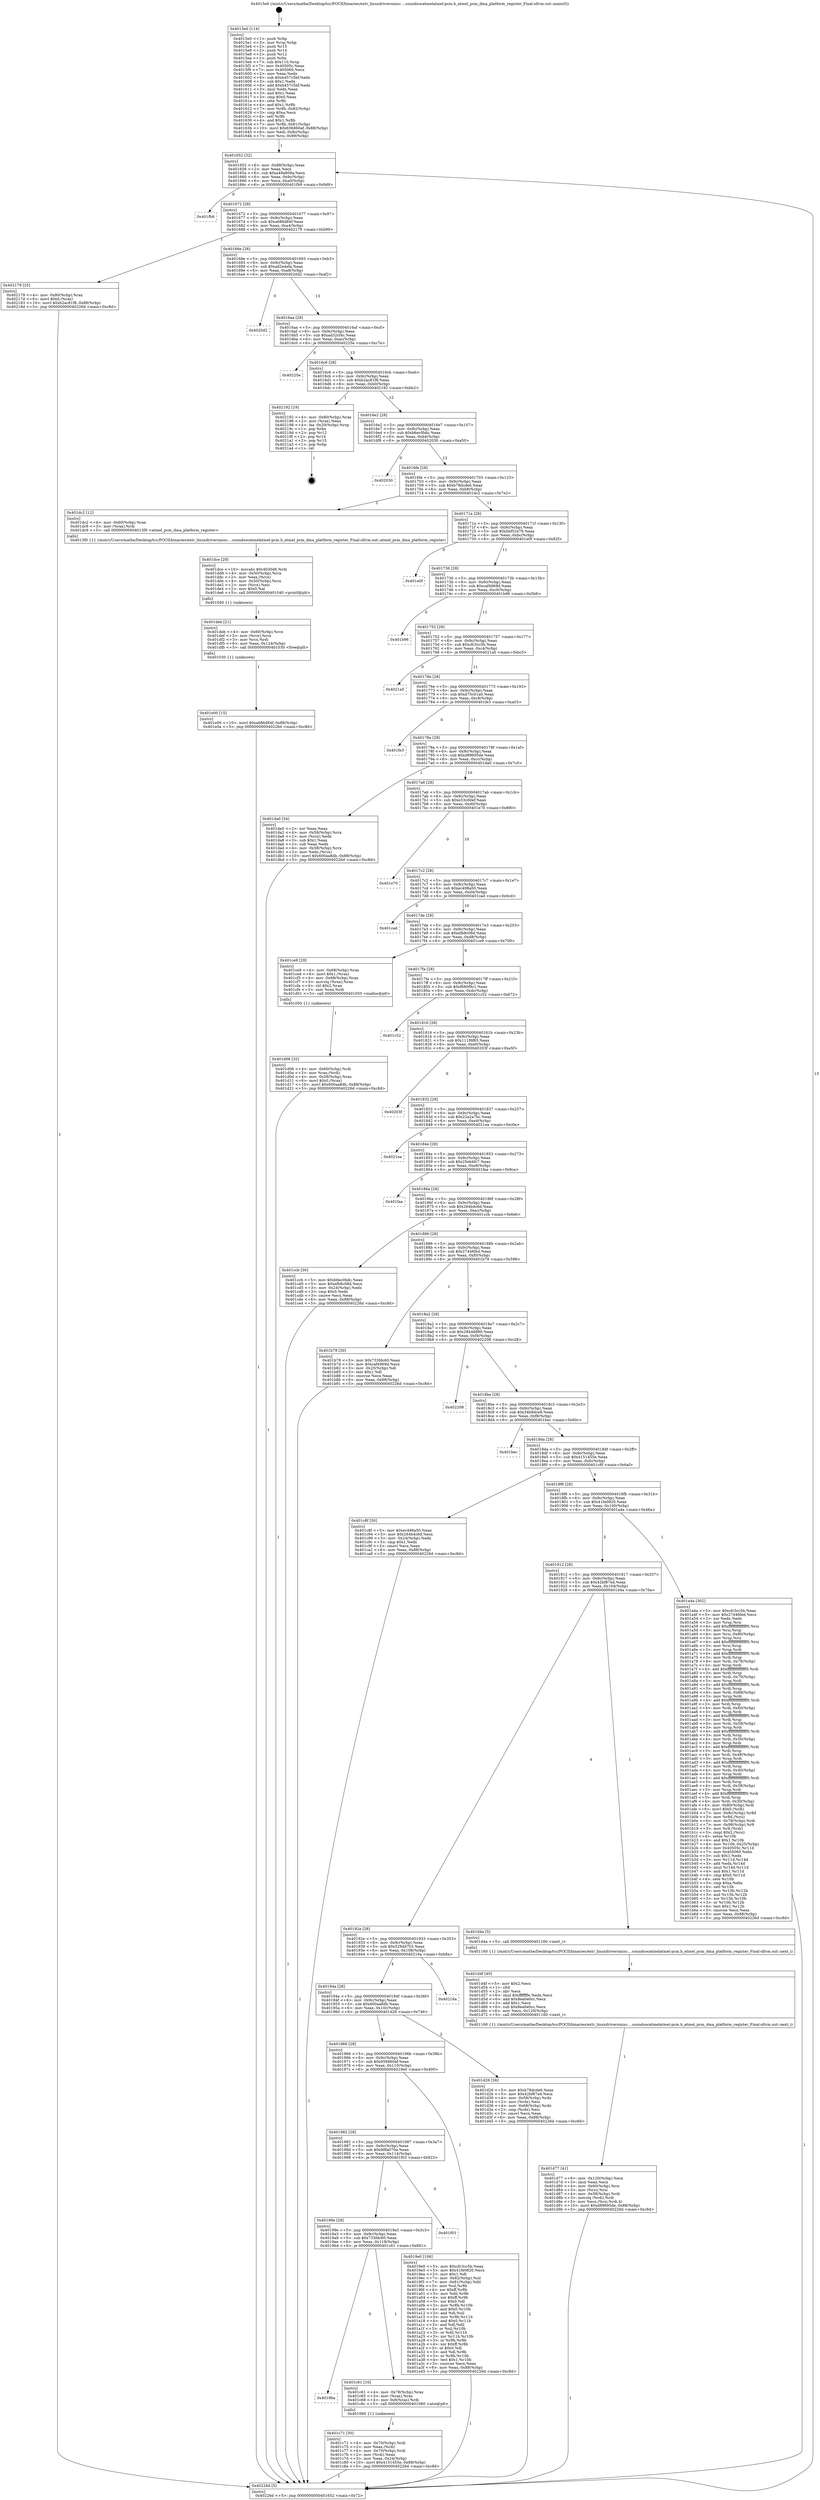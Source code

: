digraph "0x4015e0" {
  label = "0x4015e0 (/mnt/c/Users/mathe/Desktop/tcc/POCII/binaries/extr_linuxdriversmisc....soundsocatmelatmel-pcm.h_atmel_pcm_dma_platform_register_Final-ollvm.out::main(0))"
  labelloc = "t"
  node[shape=record]

  Entry [label="",width=0.3,height=0.3,shape=circle,fillcolor=black,style=filled]
  "0x401652" [label="{
     0x401652 [32]\l
     | [instrs]\l
     &nbsp;&nbsp;0x401652 \<+6\>: mov -0x88(%rbp),%eax\l
     &nbsp;&nbsp;0x401658 \<+2\>: mov %eax,%ecx\l
     &nbsp;&nbsp;0x40165a \<+6\>: sub $0xa49a808a,%ecx\l
     &nbsp;&nbsp;0x401660 \<+6\>: mov %eax,-0x9c(%rbp)\l
     &nbsp;&nbsp;0x401666 \<+6\>: mov %ecx,-0xa0(%rbp)\l
     &nbsp;&nbsp;0x40166c \<+6\>: je 0000000000401fb9 \<main+0x9d9\>\l
  }"]
  "0x401fb9" [label="{
     0x401fb9\l
  }", style=dashed]
  "0x401672" [label="{
     0x401672 [28]\l
     | [instrs]\l
     &nbsp;&nbsp;0x401672 \<+5\>: jmp 0000000000401677 \<main+0x97\>\l
     &nbsp;&nbsp;0x401677 \<+6\>: mov -0x9c(%rbp),%eax\l
     &nbsp;&nbsp;0x40167d \<+5\>: sub $0xa686d84f,%eax\l
     &nbsp;&nbsp;0x401682 \<+6\>: mov %eax,-0xa4(%rbp)\l
     &nbsp;&nbsp;0x401688 \<+6\>: je 0000000000402179 \<main+0xb99\>\l
  }"]
  Exit [label="",width=0.3,height=0.3,shape=circle,fillcolor=black,style=filled,peripheries=2]
  "0x402179" [label="{
     0x402179 [25]\l
     | [instrs]\l
     &nbsp;&nbsp;0x402179 \<+4\>: mov -0x80(%rbp),%rax\l
     &nbsp;&nbsp;0x40217d \<+6\>: movl $0x0,(%rax)\l
     &nbsp;&nbsp;0x402183 \<+10\>: movl $0xb2ac81f8,-0x88(%rbp)\l
     &nbsp;&nbsp;0x40218d \<+5\>: jmp 000000000040226d \<main+0xc8d\>\l
  }"]
  "0x40168e" [label="{
     0x40168e [28]\l
     | [instrs]\l
     &nbsp;&nbsp;0x40168e \<+5\>: jmp 0000000000401693 \<main+0xb3\>\l
     &nbsp;&nbsp;0x401693 \<+6\>: mov -0x9c(%rbp),%eax\l
     &nbsp;&nbsp;0x401699 \<+5\>: sub $0xad2e4efa,%eax\l
     &nbsp;&nbsp;0x40169e \<+6\>: mov %eax,-0xa8(%rbp)\l
     &nbsp;&nbsp;0x4016a4 \<+6\>: je 00000000004020d2 \<main+0xaf2\>\l
  }"]
  "0x401e00" [label="{
     0x401e00 [15]\l
     | [instrs]\l
     &nbsp;&nbsp;0x401e00 \<+10\>: movl $0xa686d84f,-0x88(%rbp)\l
     &nbsp;&nbsp;0x401e0a \<+5\>: jmp 000000000040226d \<main+0xc8d\>\l
  }"]
  "0x4020d2" [label="{
     0x4020d2\l
  }", style=dashed]
  "0x4016aa" [label="{
     0x4016aa [28]\l
     | [instrs]\l
     &nbsp;&nbsp;0x4016aa \<+5\>: jmp 00000000004016af \<main+0xcf\>\l
     &nbsp;&nbsp;0x4016af \<+6\>: mov -0x9c(%rbp),%eax\l
     &nbsp;&nbsp;0x4016b5 \<+5\>: sub $0xad32cf4c,%eax\l
     &nbsp;&nbsp;0x4016ba \<+6\>: mov %eax,-0xac(%rbp)\l
     &nbsp;&nbsp;0x4016c0 \<+6\>: je 000000000040225e \<main+0xc7e\>\l
  }"]
  "0x401deb" [label="{
     0x401deb [21]\l
     | [instrs]\l
     &nbsp;&nbsp;0x401deb \<+4\>: mov -0x60(%rbp),%rcx\l
     &nbsp;&nbsp;0x401def \<+3\>: mov (%rcx),%rcx\l
     &nbsp;&nbsp;0x401df2 \<+3\>: mov %rcx,%rdi\l
     &nbsp;&nbsp;0x401df5 \<+6\>: mov %eax,-0x124(%rbp)\l
     &nbsp;&nbsp;0x401dfb \<+5\>: call 0000000000401030 \<free@plt\>\l
     | [calls]\l
     &nbsp;&nbsp;0x401030 \{1\} (unknown)\l
  }"]
  "0x40225e" [label="{
     0x40225e\l
  }", style=dashed]
  "0x4016c6" [label="{
     0x4016c6 [28]\l
     | [instrs]\l
     &nbsp;&nbsp;0x4016c6 \<+5\>: jmp 00000000004016cb \<main+0xeb\>\l
     &nbsp;&nbsp;0x4016cb \<+6\>: mov -0x9c(%rbp),%eax\l
     &nbsp;&nbsp;0x4016d1 \<+5\>: sub $0xb2ac81f8,%eax\l
     &nbsp;&nbsp;0x4016d6 \<+6\>: mov %eax,-0xb0(%rbp)\l
     &nbsp;&nbsp;0x4016dc \<+6\>: je 0000000000402192 \<main+0xbb2\>\l
  }"]
  "0x401dce" [label="{
     0x401dce [29]\l
     | [instrs]\l
     &nbsp;&nbsp;0x401dce \<+10\>: movabs $0x4030d6,%rdi\l
     &nbsp;&nbsp;0x401dd8 \<+4\>: mov -0x50(%rbp),%rcx\l
     &nbsp;&nbsp;0x401ddc \<+2\>: mov %eax,(%rcx)\l
     &nbsp;&nbsp;0x401dde \<+4\>: mov -0x50(%rbp),%rcx\l
     &nbsp;&nbsp;0x401de2 \<+2\>: mov (%rcx),%esi\l
     &nbsp;&nbsp;0x401de4 \<+2\>: mov $0x0,%al\l
     &nbsp;&nbsp;0x401de6 \<+5\>: call 0000000000401040 \<printf@plt\>\l
     | [calls]\l
     &nbsp;&nbsp;0x401040 \{1\} (unknown)\l
  }"]
  "0x402192" [label="{
     0x402192 [19]\l
     | [instrs]\l
     &nbsp;&nbsp;0x402192 \<+4\>: mov -0x80(%rbp),%rax\l
     &nbsp;&nbsp;0x402196 \<+2\>: mov (%rax),%eax\l
     &nbsp;&nbsp;0x402198 \<+4\>: lea -0x20(%rbp),%rsp\l
     &nbsp;&nbsp;0x40219c \<+1\>: pop %rbx\l
     &nbsp;&nbsp;0x40219d \<+2\>: pop %r12\l
     &nbsp;&nbsp;0x40219f \<+2\>: pop %r14\l
     &nbsp;&nbsp;0x4021a1 \<+2\>: pop %r15\l
     &nbsp;&nbsp;0x4021a3 \<+1\>: pop %rbp\l
     &nbsp;&nbsp;0x4021a4 \<+1\>: ret\l
  }"]
  "0x4016e2" [label="{
     0x4016e2 [28]\l
     | [instrs]\l
     &nbsp;&nbsp;0x4016e2 \<+5\>: jmp 00000000004016e7 \<main+0x107\>\l
     &nbsp;&nbsp;0x4016e7 \<+6\>: mov -0x9c(%rbp),%eax\l
     &nbsp;&nbsp;0x4016ed \<+5\>: sub $0xb6ec0bdc,%eax\l
     &nbsp;&nbsp;0x4016f2 \<+6\>: mov %eax,-0xb4(%rbp)\l
     &nbsp;&nbsp;0x4016f8 \<+6\>: je 0000000000402030 \<main+0xa50\>\l
  }"]
  "0x401d77" [label="{
     0x401d77 [41]\l
     | [instrs]\l
     &nbsp;&nbsp;0x401d77 \<+6\>: mov -0x120(%rbp),%ecx\l
     &nbsp;&nbsp;0x401d7d \<+3\>: imul %eax,%ecx\l
     &nbsp;&nbsp;0x401d80 \<+4\>: mov -0x60(%rbp),%rsi\l
     &nbsp;&nbsp;0x401d84 \<+3\>: mov (%rsi),%rsi\l
     &nbsp;&nbsp;0x401d87 \<+4\>: mov -0x58(%rbp),%rdi\l
     &nbsp;&nbsp;0x401d8b \<+3\>: movslq (%rdi),%rdi\l
     &nbsp;&nbsp;0x401d8e \<+3\>: mov %ecx,(%rsi,%rdi,4)\l
     &nbsp;&nbsp;0x401d91 \<+10\>: movl $0xd89695de,-0x88(%rbp)\l
     &nbsp;&nbsp;0x401d9b \<+5\>: jmp 000000000040226d \<main+0xc8d\>\l
  }"]
  "0x402030" [label="{
     0x402030\l
  }", style=dashed]
  "0x4016fe" [label="{
     0x4016fe [28]\l
     | [instrs]\l
     &nbsp;&nbsp;0x4016fe \<+5\>: jmp 0000000000401703 \<main+0x123\>\l
     &nbsp;&nbsp;0x401703 \<+6\>: mov -0x9c(%rbp),%eax\l
     &nbsp;&nbsp;0x401709 \<+5\>: sub $0xb78dcde6,%eax\l
     &nbsp;&nbsp;0x40170e \<+6\>: mov %eax,-0xb8(%rbp)\l
     &nbsp;&nbsp;0x401714 \<+6\>: je 0000000000401dc2 \<main+0x7e2\>\l
  }"]
  "0x401d4f" [label="{
     0x401d4f [40]\l
     | [instrs]\l
     &nbsp;&nbsp;0x401d4f \<+5\>: mov $0x2,%ecx\l
     &nbsp;&nbsp;0x401d54 \<+1\>: cltd\l
     &nbsp;&nbsp;0x401d55 \<+2\>: idiv %ecx\l
     &nbsp;&nbsp;0x401d57 \<+6\>: imul $0xfffffffe,%edx,%ecx\l
     &nbsp;&nbsp;0x401d5d \<+6\>: add $0x8ea0e0cc,%ecx\l
     &nbsp;&nbsp;0x401d63 \<+3\>: add $0x1,%ecx\l
     &nbsp;&nbsp;0x401d66 \<+6\>: sub $0x8ea0e0cc,%ecx\l
     &nbsp;&nbsp;0x401d6c \<+6\>: mov %ecx,-0x120(%rbp)\l
     &nbsp;&nbsp;0x401d72 \<+5\>: call 0000000000401160 \<next_i\>\l
     | [calls]\l
     &nbsp;&nbsp;0x401160 \{1\} (/mnt/c/Users/mathe/Desktop/tcc/POCII/binaries/extr_linuxdriversmisc....soundsocatmelatmel-pcm.h_atmel_pcm_dma_platform_register_Final-ollvm.out::next_i)\l
  }"]
  "0x401dc2" [label="{
     0x401dc2 [12]\l
     | [instrs]\l
     &nbsp;&nbsp;0x401dc2 \<+4\>: mov -0x60(%rbp),%rax\l
     &nbsp;&nbsp;0x401dc6 \<+3\>: mov (%rax),%rdi\l
     &nbsp;&nbsp;0x401dc9 \<+5\>: call 00000000004013f0 \<atmel_pcm_dma_platform_register\>\l
     | [calls]\l
     &nbsp;&nbsp;0x4013f0 \{1\} (/mnt/c/Users/mathe/Desktop/tcc/POCII/binaries/extr_linuxdriversmisc....soundsocatmelatmel-pcm.h_atmel_pcm_dma_platform_register_Final-ollvm.out::atmel_pcm_dma_platform_register)\l
  }"]
  "0x40171a" [label="{
     0x40171a [28]\l
     | [instrs]\l
     &nbsp;&nbsp;0x40171a \<+5\>: jmp 000000000040171f \<main+0x13f\>\l
     &nbsp;&nbsp;0x40171f \<+6\>: mov -0x9c(%rbp),%eax\l
     &nbsp;&nbsp;0x401725 \<+5\>: sub $0xbbf52e78,%eax\l
     &nbsp;&nbsp;0x40172a \<+6\>: mov %eax,-0xbc(%rbp)\l
     &nbsp;&nbsp;0x401730 \<+6\>: je 0000000000401e0f \<main+0x82f\>\l
  }"]
  "0x401d06" [label="{
     0x401d06 [32]\l
     | [instrs]\l
     &nbsp;&nbsp;0x401d06 \<+4\>: mov -0x60(%rbp),%rdi\l
     &nbsp;&nbsp;0x401d0a \<+3\>: mov %rax,(%rdi)\l
     &nbsp;&nbsp;0x401d0d \<+4\>: mov -0x58(%rbp),%rax\l
     &nbsp;&nbsp;0x401d11 \<+6\>: movl $0x0,(%rax)\l
     &nbsp;&nbsp;0x401d17 \<+10\>: movl $0x600aa8db,-0x88(%rbp)\l
     &nbsp;&nbsp;0x401d21 \<+5\>: jmp 000000000040226d \<main+0xc8d\>\l
  }"]
  "0x401e0f" [label="{
     0x401e0f\l
  }", style=dashed]
  "0x401736" [label="{
     0x401736 [28]\l
     | [instrs]\l
     &nbsp;&nbsp;0x401736 \<+5\>: jmp 000000000040173b \<main+0x15b\>\l
     &nbsp;&nbsp;0x40173b \<+6\>: mov -0x9c(%rbp),%eax\l
     &nbsp;&nbsp;0x401741 \<+5\>: sub $0xcaf4969d,%eax\l
     &nbsp;&nbsp;0x401746 \<+6\>: mov %eax,-0xc0(%rbp)\l
     &nbsp;&nbsp;0x40174c \<+6\>: je 0000000000401b96 \<main+0x5b6\>\l
  }"]
  "0x401c71" [label="{
     0x401c71 [30]\l
     | [instrs]\l
     &nbsp;&nbsp;0x401c71 \<+4\>: mov -0x70(%rbp),%rdi\l
     &nbsp;&nbsp;0x401c75 \<+2\>: mov %eax,(%rdi)\l
     &nbsp;&nbsp;0x401c77 \<+4\>: mov -0x70(%rbp),%rdi\l
     &nbsp;&nbsp;0x401c7b \<+2\>: mov (%rdi),%eax\l
     &nbsp;&nbsp;0x401c7d \<+3\>: mov %eax,-0x24(%rbp)\l
     &nbsp;&nbsp;0x401c80 \<+10\>: movl $0x4151455e,-0x88(%rbp)\l
     &nbsp;&nbsp;0x401c8a \<+5\>: jmp 000000000040226d \<main+0xc8d\>\l
  }"]
  "0x401b96" [label="{
     0x401b96\l
  }", style=dashed]
  "0x401752" [label="{
     0x401752 [28]\l
     | [instrs]\l
     &nbsp;&nbsp;0x401752 \<+5\>: jmp 0000000000401757 \<main+0x177\>\l
     &nbsp;&nbsp;0x401757 \<+6\>: mov -0x9c(%rbp),%eax\l
     &nbsp;&nbsp;0x40175d \<+5\>: sub $0xcfc3cc5b,%eax\l
     &nbsp;&nbsp;0x401762 \<+6\>: mov %eax,-0xc4(%rbp)\l
     &nbsp;&nbsp;0x401768 \<+6\>: je 00000000004021a5 \<main+0xbc5\>\l
  }"]
  "0x4019ba" [label="{
     0x4019ba\l
  }", style=dashed]
  "0x4021a5" [label="{
     0x4021a5\l
  }", style=dashed]
  "0x40176e" [label="{
     0x40176e [28]\l
     | [instrs]\l
     &nbsp;&nbsp;0x40176e \<+5\>: jmp 0000000000401773 \<main+0x193\>\l
     &nbsp;&nbsp;0x401773 \<+6\>: mov -0x9c(%rbp),%eax\l
     &nbsp;&nbsp;0x401779 \<+5\>: sub $0xd75c01a0,%eax\l
     &nbsp;&nbsp;0x40177e \<+6\>: mov %eax,-0xc8(%rbp)\l
     &nbsp;&nbsp;0x401784 \<+6\>: je 0000000000401fe3 \<main+0xa03\>\l
  }"]
  "0x401c61" [label="{
     0x401c61 [16]\l
     | [instrs]\l
     &nbsp;&nbsp;0x401c61 \<+4\>: mov -0x78(%rbp),%rax\l
     &nbsp;&nbsp;0x401c65 \<+3\>: mov (%rax),%rax\l
     &nbsp;&nbsp;0x401c68 \<+4\>: mov 0x8(%rax),%rdi\l
     &nbsp;&nbsp;0x401c6c \<+5\>: call 0000000000401060 \<atoi@plt\>\l
     | [calls]\l
     &nbsp;&nbsp;0x401060 \{1\} (unknown)\l
  }"]
  "0x401fe3" [label="{
     0x401fe3\l
  }", style=dashed]
  "0x40178a" [label="{
     0x40178a [28]\l
     | [instrs]\l
     &nbsp;&nbsp;0x40178a \<+5\>: jmp 000000000040178f \<main+0x1af\>\l
     &nbsp;&nbsp;0x40178f \<+6\>: mov -0x9c(%rbp),%eax\l
     &nbsp;&nbsp;0x401795 \<+5\>: sub $0xd89695de,%eax\l
     &nbsp;&nbsp;0x40179a \<+6\>: mov %eax,-0xcc(%rbp)\l
     &nbsp;&nbsp;0x4017a0 \<+6\>: je 0000000000401da0 \<main+0x7c0\>\l
  }"]
  "0x40199e" [label="{
     0x40199e [28]\l
     | [instrs]\l
     &nbsp;&nbsp;0x40199e \<+5\>: jmp 00000000004019a3 \<main+0x3c3\>\l
     &nbsp;&nbsp;0x4019a3 \<+6\>: mov -0x9c(%rbp),%eax\l
     &nbsp;&nbsp;0x4019a9 \<+5\>: sub $0x733fdc60,%eax\l
     &nbsp;&nbsp;0x4019ae \<+6\>: mov %eax,-0x118(%rbp)\l
     &nbsp;&nbsp;0x4019b4 \<+6\>: je 0000000000401c61 \<main+0x681\>\l
  }"]
  "0x401da0" [label="{
     0x401da0 [34]\l
     | [instrs]\l
     &nbsp;&nbsp;0x401da0 \<+2\>: xor %eax,%eax\l
     &nbsp;&nbsp;0x401da2 \<+4\>: mov -0x58(%rbp),%rcx\l
     &nbsp;&nbsp;0x401da6 \<+2\>: mov (%rcx),%edx\l
     &nbsp;&nbsp;0x401da8 \<+3\>: sub $0x1,%eax\l
     &nbsp;&nbsp;0x401dab \<+2\>: sub %eax,%edx\l
     &nbsp;&nbsp;0x401dad \<+4\>: mov -0x58(%rbp),%rcx\l
     &nbsp;&nbsp;0x401db1 \<+2\>: mov %edx,(%rcx)\l
     &nbsp;&nbsp;0x401db3 \<+10\>: movl $0x600aa8db,-0x88(%rbp)\l
     &nbsp;&nbsp;0x401dbd \<+5\>: jmp 000000000040226d \<main+0xc8d\>\l
  }"]
  "0x4017a6" [label="{
     0x4017a6 [28]\l
     | [instrs]\l
     &nbsp;&nbsp;0x4017a6 \<+5\>: jmp 00000000004017ab \<main+0x1cb\>\l
     &nbsp;&nbsp;0x4017ab \<+6\>: mov -0x9c(%rbp),%eax\l
     &nbsp;&nbsp;0x4017b1 \<+5\>: sub $0xe33c60ef,%eax\l
     &nbsp;&nbsp;0x4017b6 \<+6\>: mov %eax,-0xd0(%rbp)\l
     &nbsp;&nbsp;0x4017bc \<+6\>: je 0000000000401e70 \<main+0x890\>\l
  }"]
  "0x401f03" [label="{
     0x401f03\l
  }", style=dashed]
  "0x401e70" [label="{
     0x401e70\l
  }", style=dashed]
  "0x4017c2" [label="{
     0x4017c2 [28]\l
     | [instrs]\l
     &nbsp;&nbsp;0x4017c2 \<+5\>: jmp 00000000004017c7 \<main+0x1e7\>\l
     &nbsp;&nbsp;0x4017c7 \<+6\>: mov -0x9c(%rbp),%eax\l
     &nbsp;&nbsp;0x4017cd \<+5\>: sub $0xec498a50,%eax\l
     &nbsp;&nbsp;0x4017d2 \<+6\>: mov %eax,-0xd4(%rbp)\l
     &nbsp;&nbsp;0x4017d8 \<+6\>: je 0000000000401cad \<main+0x6cd\>\l
  }"]
  "0x4015e0" [label="{
     0x4015e0 [114]\l
     | [instrs]\l
     &nbsp;&nbsp;0x4015e0 \<+1\>: push %rbp\l
     &nbsp;&nbsp;0x4015e1 \<+3\>: mov %rsp,%rbp\l
     &nbsp;&nbsp;0x4015e4 \<+2\>: push %r15\l
     &nbsp;&nbsp;0x4015e6 \<+2\>: push %r14\l
     &nbsp;&nbsp;0x4015e8 \<+2\>: push %r12\l
     &nbsp;&nbsp;0x4015ea \<+1\>: push %rbx\l
     &nbsp;&nbsp;0x4015eb \<+7\>: sub $0x110,%rsp\l
     &nbsp;&nbsp;0x4015f2 \<+7\>: mov 0x40505c,%eax\l
     &nbsp;&nbsp;0x4015f9 \<+7\>: mov 0x405060,%ecx\l
     &nbsp;&nbsp;0x401600 \<+2\>: mov %eax,%edx\l
     &nbsp;&nbsp;0x401602 \<+6\>: sub $0xb457c5bf,%edx\l
     &nbsp;&nbsp;0x401608 \<+3\>: sub $0x1,%edx\l
     &nbsp;&nbsp;0x40160b \<+6\>: add $0xb457c5bf,%edx\l
     &nbsp;&nbsp;0x401611 \<+3\>: imul %edx,%eax\l
     &nbsp;&nbsp;0x401614 \<+3\>: and $0x1,%eax\l
     &nbsp;&nbsp;0x401617 \<+3\>: cmp $0x0,%eax\l
     &nbsp;&nbsp;0x40161a \<+4\>: sete %r8b\l
     &nbsp;&nbsp;0x40161e \<+4\>: and $0x1,%r8b\l
     &nbsp;&nbsp;0x401622 \<+7\>: mov %r8b,-0x82(%rbp)\l
     &nbsp;&nbsp;0x401629 \<+3\>: cmp $0xa,%ecx\l
     &nbsp;&nbsp;0x40162c \<+4\>: setl %r8b\l
     &nbsp;&nbsp;0x401630 \<+4\>: and $0x1,%r8b\l
     &nbsp;&nbsp;0x401634 \<+7\>: mov %r8b,-0x81(%rbp)\l
     &nbsp;&nbsp;0x40163b \<+10\>: movl $0x656860af,-0x88(%rbp)\l
     &nbsp;&nbsp;0x401645 \<+6\>: mov %edi,-0x8c(%rbp)\l
     &nbsp;&nbsp;0x40164b \<+7\>: mov %rsi,-0x98(%rbp)\l
  }"]
  "0x401cad" [label="{
     0x401cad\l
  }", style=dashed]
  "0x4017de" [label="{
     0x4017de [28]\l
     | [instrs]\l
     &nbsp;&nbsp;0x4017de \<+5\>: jmp 00000000004017e3 \<main+0x203\>\l
     &nbsp;&nbsp;0x4017e3 \<+6\>: mov -0x9c(%rbp),%eax\l
     &nbsp;&nbsp;0x4017e9 \<+5\>: sub $0xefb8c08d,%eax\l
     &nbsp;&nbsp;0x4017ee \<+6\>: mov %eax,-0xd8(%rbp)\l
     &nbsp;&nbsp;0x4017f4 \<+6\>: je 0000000000401ce9 \<main+0x709\>\l
  }"]
  "0x40226d" [label="{
     0x40226d [5]\l
     | [instrs]\l
     &nbsp;&nbsp;0x40226d \<+5\>: jmp 0000000000401652 \<main+0x72\>\l
  }"]
  "0x401ce9" [label="{
     0x401ce9 [29]\l
     | [instrs]\l
     &nbsp;&nbsp;0x401ce9 \<+4\>: mov -0x68(%rbp),%rax\l
     &nbsp;&nbsp;0x401ced \<+6\>: movl $0x1,(%rax)\l
     &nbsp;&nbsp;0x401cf3 \<+4\>: mov -0x68(%rbp),%rax\l
     &nbsp;&nbsp;0x401cf7 \<+3\>: movslq (%rax),%rax\l
     &nbsp;&nbsp;0x401cfa \<+4\>: shl $0x2,%rax\l
     &nbsp;&nbsp;0x401cfe \<+3\>: mov %rax,%rdi\l
     &nbsp;&nbsp;0x401d01 \<+5\>: call 0000000000401050 \<malloc@plt\>\l
     | [calls]\l
     &nbsp;&nbsp;0x401050 \{1\} (unknown)\l
  }"]
  "0x4017fa" [label="{
     0x4017fa [28]\l
     | [instrs]\l
     &nbsp;&nbsp;0x4017fa \<+5\>: jmp 00000000004017ff \<main+0x21f\>\l
     &nbsp;&nbsp;0x4017ff \<+6\>: mov -0x9c(%rbp),%eax\l
     &nbsp;&nbsp;0x401805 \<+5\>: sub $0xf680f9c1,%eax\l
     &nbsp;&nbsp;0x40180a \<+6\>: mov %eax,-0xdc(%rbp)\l
     &nbsp;&nbsp;0x401810 \<+6\>: je 0000000000401c52 \<main+0x672\>\l
  }"]
  "0x401982" [label="{
     0x401982 [28]\l
     | [instrs]\l
     &nbsp;&nbsp;0x401982 \<+5\>: jmp 0000000000401987 \<main+0x3a7\>\l
     &nbsp;&nbsp;0x401987 \<+6\>: mov -0x9c(%rbp),%eax\l
     &nbsp;&nbsp;0x40198d \<+5\>: sub $0x68fa070e,%eax\l
     &nbsp;&nbsp;0x401992 \<+6\>: mov %eax,-0x114(%rbp)\l
     &nbsp;&nbsp;0x401998 \<+6\>: je 0000000000401f03 \<main+0x923\>\l
  }"]
  "0x401c52" [label="{
     0x401c52\l
  }", style=dashed]
  "0x401816" [label="{
     0x401816 [28]\l
     | [instrs]\l
     &nbsp;&nbsp;0x401816 \<+5\>: jmp 000000000040181b \<main+0x23b\>\l
     &nbsp;&nbsp;0x40181b \<+6\>: mov -0x9c(%rbp),%eax\l
     &nbsp;&nbsp;0x401821 \<+5\>: sub $0x111f6f65,%eax\l
     &nbsp;&nbsp;0x401826 \<+6\>: mov %eax,-0xe0(%rbp)\l
     &nbsp;&nbsp;0x40182c \<+6\>: je 000000000040203f \<main+0xa5f\>\l
  }"]
  "0x4019e0" [label="{
     0x4019e0 [106]\l
     | [instrs]\l
     &nbsp;&nbsp;0x4019e0 \<+5\>: mov $0xcfc3cc5b,%eax\l
     &nbsp;&nbsp;0x4019e5 \<+5\>: mov $0x41fe0820,%ecx\l
     &nbsp;&nbsp;0x4019ea \<+2\>: mov $0x1,%dl\l
     &nbsp;&nbsp;0x4019ec \<+7\>: mov -0x82(%rbp),%sil\l
     &nbsp;&nbsp;0x4019f3 \<+7\>: mov -0x81(%rbp),%dil\l
     &nbsp;&nbsp;0x4019fa \<+3\>: mov %sil,%r8b\l
     &nbsp;&nbsp;0x4019fd \<+4\>: xor $0xff,%r8b\l
     &nbsp;&nbsp;0x401a01 \<+3\>: mov %dil,%r9b\l
     &nbsp;&nbsp;0x401a04 \<+4\>: xor $0xff,%r9b\l
     &nbsp;&nbsp;0x401a08 \<+3\>: xor $0x0,%dl\l
     &nbsp;&nbsp;0x401a0b \<+3\>: mov %r8b,%r10b\l
     &nbsp;&nbsp;0x401a0e \<+4\>: and $0x0,%r10b\l
     &nbsp;&nbsp;0x401a12 \<+3\>: and %dl,%sil\l
     &nbsp;&nbsp;0x401a15 \<+3\>: mov %r9b,%r11b\l
     &nbsp;&nbsp;0x401a18 \<+4\>: and $0x0,%r11b\l
     &nbsp;&nbsp;0x401a1c \<+3\>: and %dl,%dil\l
     &nbsp;&nbsp;0x401a1f \<+3\>: or %sil,%r10b\l
     &nbsp;&nbsp;0x401a22 \<+3\>: or %dil,%r11b\l
     &nbsp;&nbsp;0x401a25 \<+3\>: xor %r11b,%r10b\l
     &nbsp;&nbsp;0x401a28 \<+3\>: or %r9b,%r8b\l
     &nbsp;&nbsp;0x401a2b \<+4\>: xor $0xff,%r8b\l
     &nbsp;&nbsp;0x401a2f \<+3\>: or $0x0,%dl\l
     &nbsp;&nbsp;0x401a32 \<+3\>: and %dl,%r8b\l
     &nbsp;&nbsp;0x401a35 \<+3\>: or %r8b,%r10b\l
     &nbsp;&nbsp;0x401a38 \<+4\>: test $0x1,%r10b\l
     &nbsp;&nbsp;0x401a3c \<+3\>: cmovne %ecx,%eax\l
     &nbsp;&nbsp;0x401a3f \<+6\>: mov %eax,-0x88(%rbp)\l
     &nbsp;&nbsp;0x401a45 \<+5\>: jmp 000000000040226d \<main+0xc8d\>\l
  }"]
  "0x40203f" [label="{
     0x40203f\l
  }", style=dashed]
  "0x401832" [label="{
     0x401832 [28]\l
     | [instrs]\l
     &nbsp;&nbsp;0x401832 \<+5\>: jmp 0000000000401837 \<main+0x257\>\l
     &nbsp;&nbsp;0x401837 \<+6\>: mov -0x9c(%rbp),%eax\l
     &nbsp;&nbsp;0x40183d \<+5\>: sub $0x22a2a7bc,%eax\l
     &nbsp;&nbsp;0x401842 \<+6\>: mov %eax,-0xe4(%rbp)\l
     &nbsp;&nbsp;0x401848 \<+6\>: je 00000000004021ea \<main+0xc0a\>\l
  }"]
  "0x401966" [label="{
     0x401966 [28]\l
     | [instrs]\l
     &nbsp;&nbsp;0x401966 \<+5\>: jmp 000000000040196b \<main+0x38b\>\l
     &nbsp;&nbsp;0x40196b \<+6\>: mov -0x9c(%rbp),%eax\l
     &nbsp;&nbsp;0x401971 \<+5\>: sub $0x656860af,%eax\l
     &nbsp;&nbsp;0x401976 \<+6\>: mov %eax,-0x110(%rbp)\l
     &nbsp;&nbsp;0x40197c \<+6\>: je 00000000004019e0 \<main+0x400\>\l
  }"]
  "0x4021ea" [label="{
     0x4021ea\l
  }", style=dashed]
  "0x40184e" [label="{
     0x40184e [28]\l
     | [instrs]\l
     &nbsp;&nbsp;0x40184e \<+5\>: jmp 0000000000401853 \<main+0x273\>\l
     &nbsp;&nbsp;0x401853 \<+6\>: mov -0x9c(%rbp),%eax\l
     &nbsp;&nbsp;0x401859 \<+5\>: sub $0x25eb4fc7,%eax\l
     &nbsp;&nbsp;0x40185e \<+6\>: mov %eax,-0xe8(%rbp)\l
     &nbsp;&nbsp;0x401864 \<+6\>: je 0000000000401faa \<main+0x9ca\>\l
  }"]
  "0x401d26" [label="{
     0x401d26 [36]\l
     | [instrs]\l
     &nbsp;&nbsp;0x401d26 \<+5\>: mov $0xb78dcde6,%eax\l
     &nbsp;&nbsp;0x401d2b \<+5\>: mov $0x42bf87ed,%ecx\l
     &nbsp;&nbsp;0x401d30 \<+4\>: mov -0x58(%rbp),%rdx\l
     &nbsp;&nbsp;0x401d34 \<+2\>: mov (%rdx),%esi\l
     &nbsp;&nbsp;0x401d36 \<+4\>: mov -0x68(%rbp),%rdx\l
     &nbsp;&nbsp;0x401d3a \<+2\>: cmp (%rdx),%esi\l
     &nbsp;&nbsp;0x401d3c \<+3\>: cmovl %ecx,%eax\l
     &nbsp;&nbsp;0x401d3f \<+6\>: mov %eax,-0x88(%rbp)\l
     &nbsp;&nbsp;0x401d45 \<+5\>: jmp 000000000040226d \<main+0xc8d\>\l
  }"]
  "0x401faa" [label="{
     0x401faa\l
  }", style=dashed]
  "0x40186a" [label="{
     0x40186a [28]\l
     | [instrs]\l
     &nbsp;&nbsp;0x40186a \<+5\>: jmp 000000000040186f \<main+0x28f\>\l
     &nbsp;&nbsp;0x40186f \<+6\>: mov -0x9c(%rbp),%eax\l
     &nbsp;&nbsp;0x401875 \<+5\>: sub $0x264b4c6d,%eax\l
     &nbsp;&nbsp;0x40187a \<+6\>: mov %eax,-0xec(%rbp)\l
     &nbsp;&nbsp;0x401880 \<+6\>: je 0000000000401ccb \<main+0x6eb\>\l
  }"]
  "0x40194a" [label="{
     0x40194a [28]\l
     | [instrs]\l
     &nbsp;&nbsp;0x40194a \<+5\>: jmp 000000000040194f \<main+0x36f\>\l
     &nbsp;&nbsp;0x40194f \<+6\>: mov -0x9c(%rbp),%eax\l
     &nbsp;&nbsp;0x401955 \<+5\>: sub $0x600aa8db,%eax\l
     &nbsp;&nbsp;0x40195a \<+6\>: mov %eax,-0x10c(%rbp)\l
     &nbsp;&nbsp;0x401960 \<+6\>: je 0000000000401d26 \<main+0x746\>\l
  }"]
  "0x401ccb" [label="{
     0x401ccb [30]\l
     | [instrs]\l
     &nbsp;&nbsp;0x401ccb \<+5\>: mov $0xb6ec0bdc,%eax\l
     &nbsp;&nbsp;0x401cd0 \<+5\>: mov $0xefb8c08d,%ecx\l
     &nbsp;&nbsp;0x401cd5 \<+3\>: mov -0x24(%rbp),%edx\l
     &nbsp;&nbsp;0x401cd8 \<+3\>: cmp $0x0,%edx\l
     &nbsp;&nbsp;0x401cdb \<+3\>: cmove %ecx,%eax\l
     &nbsp;&nbsp;0x401cde \<+6\>: mov %eax,-0x88(%rbp)\l
     &nbsp;&nbsp;0x401ce4 \<+5\>: jmp 000000000040226d \<main+0xc8d\>\l
  }"]
  "0x401886" [label="{
     0x401886 [28]\l
     | [instrs]\l
     &nbsp;&nbsp;0x401886 \<+5\>: jmp 000000000040188b \<main+0x2ab\>\l
     &nbsp;&nbsp;0x40188b \<+6\>: mov -0x9c(%rbp),%eax\l
     &nbsp;&nbsp;0x401891 \<+5\>: sub $0x27446fed,%eax\l
     &nbsp;&nbsp;0x401896 \<+6\>: mov %eax,-0xf0(%rbp)\l
     &nbsp;&nbsp;0x40189c \<+6\>: je 0000000000401b78 \<main+0x598\>\l
  }"]
  "0x40216a" [label="{
     0x40216a\l
  }", style=dashed]
  "0x401b78" [label="{
     0x401b78 [30]\l
     | [instrs]\l
     &nbsp;&nbsp;0x401b78 \<+5\>: mov $0x733fdc60,%eax\l
     &nbsp;&nbsp;0x401b7d \<+5\>: mov $0xcaf4969d,%ecx\l
     &nbsp;&nbsp;0x401b82 \<+3\>: mov -0x25(%rbp),%dl\l
     &nbsp;&nbsp;0x401b85 \<+3\>: test $0x1,%dl\l
     &nbsp;&nbsp;0x401b88 \<+3\>: cmovne %ecx,%eax\l
     &nbsp;&nbsp;0x401b8b \<+6\>: mov %eax,-0x88(%rbp)\l
     &nbsp;&nbsp;0x401b91 \<+5\>: jmp 000000000040226d \<main+0xc8d\>\l
  }"]
  "0x4018a2" [label="{
     0x4018a2 [28]\l
     | [instrs]\l
     &nbsp;&nbsp;0x4018a2 \<+5\>: jmp 00000000004018a7 \<main+0x2c7\>\l
     &nbsp;&nbsp;0x4018a7 \<+6\>: mov -0x9c(%rbp),%eax\l
     &nbsp;&nbsp;0x4018ad \<+5\>: sub $0x28448999,%eax\l
     &nbsp;&nbsp;0x4018b2 \<+6\>: mov %eax,-0xf4(%rbp)\l
     &nbsp;&nbsp;0x4018b8 \<+6\>: je 0000000000402208 \<main+0xc28\>\l
  }"]
  "0x40192e" [label="{
     0x40192e [28]\l
     | [instrs]\l
     &nbsp;&nbsp;0x40192e \<+5\>: jmp 0000000000401933 \<main+0x353\>\l
     &nbsp;&nbsp;0x401933 \<+6\>: mov -0x9c(%rbp),%eax\l
     &nbsp;&nbsp;0x401939 \<+5\>: sub $0x529dd703,%eax\l
     &nbsp;&nbsp;0x40193e \<+6\>: mov %eax,-0x108(%rbp)\l
     &nbsp;&nbsp;0x401944 \<+6\>: je 000000000040216a \<main+0xb8a\>\l
  }"]
  "0x402208" [label="{
     0x402208\l
  }", style=dashed]
  "0x4018be" [label="{
     0x4018be [28]\l
     | [instrs]\l
     &nbsp;&nbsp;0x4018be \<+5\>: jmp 00000000004018c3 \<main+0x2e3\>\l
     &nbsp;&nbsp;0x4018c3 \<+6\>: mov -0x9c(%rbp),%eax\l
     &nbsp;&nbsp;0x4018c9 \<+5\>: sub $0x34b8dce8,%eax\l
     &nbsp;&nbsp;0x4018ce \<+6\>: mov %eax,-0xf8(%rbp)\l
     &nbsp;&nbsp;0x4018d4 \<+6\>: je 0000000000401bec \<main+0x60c\>\l
  }"]
  "0x401d4a" [label="{
     0x401d4a [5]\l
     | [instrs]\l
     &nbsp;&nbsp;0x401d4a \<+5\>: call 0000000000401160 \<next_i\>\l
     | [calls]\l
     &nbsp;&nbsp;0x401160 \{1\} (/mnt/c/Users/mathe/Desktop/tcc/POCII/binaries/extr_linuxdriversmisc....soundsocatmelatmel-pcm.h_atmel_pcm_dma_platform_register_Final-ollvm.out::next_i)\l
  }"]
  "0x401bec" [label="{
     0x401bec\l
  }", style=dashed]
  "0x4018da" [label="{
     0x4018da [28]\l
     | [instrs]\l
     &nbsp;&nbsp;0x4018da \<+5\>: jmp 00000000004018df \<main+0x2ff\>\l
     &nbsp;&nbsp;0x4018df \<+6\>: mov -0x9c(%rbp),%eax\l
     &nbsp;&nbsp;0x4018e5 \<+5\>: sub $0x4151455e,%eax\l
     &nbsp;&nbsp;0x4018ea \<+6\>: mov %eax,-0xfc(%rbp)\l
     &nbsp;&nbsp;0x4018f0 \<+6\>: je 0000000000401c8f \<main+0x6af\>\l
  }"]
  "0x401912" [label="{
     0x401912 [28]\l
     | [instrs]\l
     &nbsp;&nbsp;0x401912 \<+5\>: jmp 0000000000401917 \<main+0x337\>\l
     &nbsp;&nbsp;0x401917 \<+6\>: mov -0x9c(%rbp),%eax\l
     &nbsp;&nbsp;0x40191d \<+5\>: sub $0x42bf87ed,%eax\l
     &nbsp;&nbsp;0x401922 \<+6\>: mov %eax,-0x104(%rbp)\l
     &nbsp;&nbsp;0x401928 \<+6\>: je 0000000000401d4a \<main+0x76a\>\l
  }"]
  "0x401c8f" [label="{
     0x401c8f [30]\l
     | [instrs]\l
     &nbsp;&nbsp;0x401c8f \<+5\>: mov $0xec498a50,%eax\l
     &nbsp;&nbsp;0x401c94 \<+5\>: mov $0x264b4c6d,%ecx\l
     &nbsp;&nbsp;0x401c99 \<+3\>: mov -0x24(%rbp),%edx\l
     &nbsp;&nbsp;0x401c9c \<+3\>: cmp $0x1,%edx\l
     &nbsp;&nbsp;0x401c9f \<+3\>: cmovl %ecx,%eax\l
     &nbsp;&nbsp;0x401ca2 \<+6\>: mov %eax,-0x88(%rbp)\l
     &nbsp;&nbsp;0x401ca8 \<+5\>: jmp 000000000040226d \<main+0xc8d\>\l
  }"]
  "0x4018f6" [label="{
     0x4018f6 [28]\l
     | [instrs]\l
     &nbsp;&nbsp;0x4018f6 \<+5\>: jmp 00000000004018fb \<main+0x31b\>\l
     &nbsp;&nbsp;0x4018fb \<+6\>: mov -0x9c(%rbp),%eax\l
     &nbsp;&nbsp;0x401901 \<+5\>: sub $0x41fe0820,%eax\l
     &nbsp;&nbsp;0x401906 \<+6\>: mov %eax,-0x100(%rbp)\l
     &nbsp;&nbsp;0x40190c \<+6\>: je 0000000000401a4a \<main+0x46a\>\l
  }"]
  "0x401a4a" [label="{
     0x401a4a [302]\l
     | [instrs]\l
     &nbsp;&nbsp;0x401a4a \<+5\>: mov $0xcfc3cc5b,%eax\l
     &nbsp;&nbsp;0x401a4f \<+5\>: mov $0x27446fed,%ecx\l
     &nbsp;&nbsp;0x401a54 \<+2\>: xor %edx,%edx\l
     &nbsp;&nbsp;0x401a56 \<+3\>: mov %rsp,%rsi\l
     &nbsp;&nbsp;0x401a59 \<+4\>: add $0xfffffffffffffff0,%rsi\l
     &nbsp;&nbsp;0x401a5d \<+3\>: mov %rsi,%rsp\l
     &nbsp;&nbsp;0x401a60 \<+4\>: mov %rsi,-0x80(%rbp)\l
     &nbsp;&nbsp;0x401a64 \<+3\>: mov %rsp,%rsi\l
     &nbsp;&nbsp;0x401a67 \<+4\>: add $0xfffffffffffffff0,%rsi\l
     &nbsp;&nbsp;0x401a6b \<+3\>: mov %rsi,%rsp\l
     &nbsp;&nbsp;0x401a6e \<+3\>: mov %rsp,%rdi\l
     &nbsp;&nbsp;0x401a71 \<+4\>: add $0xfffffffffffffff0,%rdi\l
     &nbsp;&nbsp;0x401a75 \<+3\>: mov %rdi,%rsp\l
     &nbsp;&nbsp;0x401a78 \<+4\>: mov %rdi,-0x78(%rbp)\l
     &nbsp;&nbsp;0x401a7c \<+3\>: mov %rsp,%rdi\l
     &nbsp;&nbsp;0x401a7f \<+4\>: add $0xfffffffffffffff0,%rdi\l
     &nbsp;&nbsp;0x401a83 \<+3\>: mov %rdi,%rsp\l
     &nbsp;&nbsp;0x401a86 \<+4\>: mov %rdi,-0x70(%rbp)\l
     &nbsp;&nbsp;0x401a8a \<+3\>: mov %rsp,%rdi\l
     &nbsp;&nbsp;0x401a8d \<+4\>: add $0xfffffffffffffff0,%rdi\l
     &nbsp;&nbsp;0x401a91 \<+3\>: mov %rdi,%rsp\l
     &nbsp;&nbsp;0x401a94 \<+4\>: mov %rdi,-0x68(%rbp)\l
     &nbsp;&nbsp;0x401a98 \<+3\>: mov %rsp,%rdi\l
     &nbsp;&nbsp;0x401a9b \<+4\>: add $0xfffffffffffffff0,%rdi\l
     &nbsp;&nbsp;0x401a9f \<+3\>: mov %rdi,%rsp\l
     &nbsp;&nbsp;0x401aa2 \<+4\>: mov %rdi,-0x60(%rbp)\l
     &nbsp;&nbsp;0x401aa6 \<+3\>: mov %rsp,%rdi\l
     &nbsp;&nbsp;0x401aa9 \<+4\>: add $0xfffffffffffffff0,%rdi\l
     &nbsp;&nbsp;0x401aad \<+3\>: mov %rdi,%rsp\l
     &nbsp;&nbsp;0x401ab0 \<+4\>: mov %rdi,-0x58(%rbp)\l
     &nbsp;&nbsp;0x401ab4 \<+3\>: mov %rsp,%rdi\l
     &nbsp;&nbsp;0x401ab7 \<+4\>: add $0xfffffffffffffff0,%rdi\l
     &nbsp;&nbsp;0x401abb \<+3\>: mov %rdi,%rsp\l
     &nbsp;&nbsp;0x401abe \<+4\>: mov %rdi,-0x50(%rbp)\l
     &nbsp;&nbsp;0x401ac2 \<+3\>: mov %rsp,%rdi\l
     &nbsp;&nbsp;0x401ac5 \<+4\>: add $0xfffffffffffffff0,%rdi\l
     &nbsp;&nbsp;0x401ac9 \<+3\>: mov %rdi,%rsp\l
     &nbsp;&nbsp;0x401acc \<+4\>: mov %rdi,-0x48(%rbp)\l
     &nbsp;&nbsp;0x401ad0 \<+3\>: mov %rsp,%rdi\l
     &nbsp;&nbsp;0x401ad3 \<+4\>: add $0xfffffffffffffff0,%rdi\l
     &nbsp;&nbsp;0x401ad7 \<+3\>: mov %rdi,%rsp\l
     &nbsp;&nbsp;0x401ada \<+4\>: mov %rdi,-0x40(%rbp)\l
     &nbsp;&nbsp;0x401ade \<+3\>: mov %rsp,%rdi\l
     &nbsp;&nbsp;0x401ae1 \<+4\>: add $0xfffffffffffffff0,%rdi\l
     &nbsp;&nbsp;0x401ae5 \<+3\>: mov %rdi,%rsp\l
     &nbsp;&nbsp;0x401ae8 \<+4\>: mov %rdi,-0x38(%rbp)\l
     &nbsp;&nbsp;0x401aec \<+3\>: mov %rsp,%rdi\l
     &nbsp;&nbsp;0x401aef \<+4\>: add $0xfffffffffffffff0,%rdi\l
     &nbsp;&nbsp;0x401af3 \<+3\>: mov %rdi,%rsp\l
     &nbsp;&nbsp;0x401af6 \<+4\>: mov %rdi,-0x30(%rbp)\l
     &nbsp;&nbsp;0x401afa \<+4\>: mov -0x80(%rbp),%rdi\l
     &nbsp;&nbsp;0x401afe \<+6\>: movl $0x0,(%rdi)\l
     &nbsp;&nbsp;0x401b04 \<+7\>: mov -0x8c(%rbp),%r8d\l
     &nbsp;&nbsp;0x401b0b \<+3\>: mov %r8d,(%rsi)\l
     &nbsp;&nbsp;0x401b0e \<+4\>: mov -0x78(%rbp),%rdi\l
     &nbsp;&nbsp;0x401b12 \<+7\>: mov -0x98(%rbp),%r9\l
     &nbsp;&nbsp;0x401b19 \<+3\>: mov %r9,(%rdi)\l
     &nbsp;&nbsp;0x401b1c \<+3\>: cmpl $0x2,(%rsi)\l
     &nbsp;&nbsp;0x401b1f \<+4\>: setne %r10b\l
     &nbsp;&nbsp;0x401b23 \<+4\>: and $0x1,%r10b\l
     &nbsp;&nbsp;0x401b27 \<+4\>: mov %r10b,-0x25(%rbp)\l
     &nbsp;&nbsp;0x401b2b \<+8\>: mov 0x40505c,%r11d\l
     &nbsp;&nbsp;0x401b33 \<+7\>: mov 0x405060,%ebx\l
     &nbsp;&nbsp;0x401b3a \<+3\>: sub $0x1,%edx\l
     &nbsp;&nbsp;0x401b3d \<+3\>: mov %r11d,%r14d\l
     &nbsp;&nbsp;0x401b40 \<+3\>: add %edx,%r14d\l
     &nbsp;&nbsp;0x401b43 \<+4\>: imul %r14d,%r11d\l
     &nbsp;&nbsp;0x401b47 \<+4\>: and $0x1,%r11d\l
     &nbsp;&nbsp;0x401b4b \<+4\>: cmp $0x0,%r11d\l
     &nbsp;&nbsp;0x401b4f \<+4\>: sete %r10b\l
     &nbsp;&nbsp;0x401b53 \<+3\>: cmp $0xa,%ebx\l
     &nbsp;&nbsp;0x401b56 \<+4\>: setl %r15b\l
     &nbsp;&nbsp;0x401b5a \<+3\>: mov %r10b,%r12b\l
     &nbsp;&nbsp;0x401b5d \<+3\>: and %r15b,%r12b\l
     &nbsp;&nbsp;0x401b60 \<+3\>: xor %r15b,%r10b\l
     &nbsp;&nbsp;0x401b63 \<+3\>: or %r10b,%r12b\l
     &nbsp;&nbsp;0x401b66 \<+4\>: test $0x1,%r12b\l
     &nbsp;&nbsp;0x401b6a \<+3\>: cmovne %ecx,%eax\l
     &nbsp;&nbsp;0x401b6d \<+6\>: mov %eax,-0x88(%rbp)\l
     &nbsp;&nbsp;0x401b73 \<+5\>: jmp 000000000040226d \<main+0xc8d\>\l
  }"]
  Entry -> "0x4015e0" [label=" 1"]
  "0x401652" -> "0x401fb9" [label=" 0"]
  "0x401652" -> "0x401672" [label=" 14"]
  "0x402192" -> Exit [label=" 1"]
  "0x401672" -> "0x402179" [label=" 1"]
  "0x401672" -> "0x40168e" [label=" 13"]
  "0x402179" -> "0x40226d" [label=" 1"]
  "0x40168e" -> "0x4020d2" [label=" 0"]
  "0x40168e" -> "0x4016aa" [label=" 13"]
  "0x401e00" -> "0x40226d" [label=" 1"]
  "0x4016aa" -> "0x40225e" [label=" 0"]
  "0x4016aa" -> "0x4016c6" [label=" 13"]
  "0x401deb" -> "0x401e00" [label=" 1"]
  "0x4016c6" -> "0x402192" [label=" 1"]
  "0x4016c6" -> "0x4016e2" [label=" 12"]
  "0x401dce" -> "0x401deb" [label=" 1"]
  "0x4016e2" -> "0x402030" [label=" 0"]
  "0x4016e2" -> "0x4016fe" [label=" 12"]
  "0x401dc2" -> "0x401dce" [label=" 1"]
  "0x4016fe" -> "0x401dc2" [label=" 1"]
  "0x4016fe" -> "0x40171a" [label=" 11"]
  "0x401da0" -> "0x40226d" [label=" 1"]
  "0x40171a" -> "0x401e0f" [label=" 0"]
  "0x40171a" -> "0x401736" [label=" 11"]
  "0x401d77" -> "0x40226d" [label=" 1"]
  "0x401736" -> "0x401b96" [label=" 0"]
  "0x401736" -> "0x401752" [label=" 11"]
  "0x401d4f" -> "0x401d77" [label=" 1"]
  "0x401752" -> "0x4021a5" [label=" 0"]
  "0x401752" -> "0x40176e" [label=" 11"]
  "0x401d4a" -> "0x401d4f" [label=" 1"]
  "0x40176e" -> "0x401fe3" [label=" 0"]
  "0x40176e" -> "0x40178a" [label=" 11"]
  "0x401d26" -> "0x40226d" [label=" 2"]
  "0x40178a" -> "0x401da0" [label=" 1"]
  "0x40178a" -> "0x4017a6" [label=" 10"]
  "0x401ce9" -> "0x401d06" [label=" 1"]
  "0x4017a6" -> "0x401e70" [label=" 0"]
  "0x4017a6" -> "0x4017c2" [label=" 10"]
  "0x401ccb" -> "0x40226d" [label=" 1"]
  "0x4017c2" -> "0x401cad" [label=" 0"]
  "0x4017c2" -> "0x4017de" [label=" 10"]
  "0x401c61" -> "0x401c71" [label=" 1"]
  "0x4017de" -> "0x401ce9" [label=" 1"]
  "0x4017de" -> "0x4017fa" [label=" 9"]
  "0x40199e" -> "0x4019ba" [label=" 0"]
  "0x4017fa" -> "0x401c52" [label=" 0"]
  "0x4017fa" -> "0x401816" [label=" 9"]
  "0x40199e" -> "0x401c61" [label=" 1"]
  "0x401816" -> "0x40203f" [label=" 0"]
  "0x401816" -> "0x401832" [label=" 9"]
  "0x401d06" -> "0x40226d" [label=" 1"]
  "0x401832" -> "0x4021ea" [label=" 0"]
  "0x401832" -> "0x40184e" [label=" 9"]
  "0x401982" -> "0x401f03" [label=" 0"]
  "0x40184e" -> "0x401faa" [label=" 0"]
  "0x40184e" -> "0x40186a" [label=" 9"]
  "0x401c8f" -> "0x40226d" [label=" 1"]
  "0x40186a" -> "0x401ccb" [label=" 1"]
  "0x40186a" -> "0x401886" [label=" 8"]
  "0x401a4a" -> "0x40226d" [label=" 1"]
  "0x401886" -> "0x401b78" [label=" 1"]
  "0x401886" -> "0x4018a2" [label=" 7"]
  "0x401c71" -> "0x40226d" [label=" 1"]
  "0x4018a2" -> "0x402208" [label=" 0"]
  "0x4018a2" -> "0x4018be" [label=" 7"]
  "0x4015e0" -> "0x401652" [label=" 1"]
  "0x4018be" -> "0x401bec" [label=" 0"]
  "0x4018be" -> "0x4018da" [label=" 7"]
  "0x4019e0" -> "0x40226d" [label=" 1"]
  "0x4018da" -> "0x401c8f" [label=" 1"]
  "0x4018da" -> "0x4018f6" [label=" 6"]
  "0x401966" -> "0x4019e0" [label=" 1"]
  "0x4018f6" -> "0x401a4a" [label=" 1"]
  "0x4018f6" -> "0x401912" [label=" 5"]
  "0x401966" -> "0x401982" [label=" 1"]
  "0x401912" -> "0x401d4a" [label=" 1"]
  "0x401912" -> "0x40192e" [label=" 4"]
  "0x40226d" -> "0x401652" [label=" 13"]
  "0x40192e" -> "0x40216a" [label=" 0"]
  "0x40192e" -> "0x40194a" [label=" 4"]
  "0x401b78" -> "0x40226d" [label=" 1"]
  "0x40194a" -> "0x401d26" [label=" 2"]
  "0x40194a" -> "0x401966" [label=" 2"]
  "0x401982" -> "0x40199e" [label=" 1"]
}
